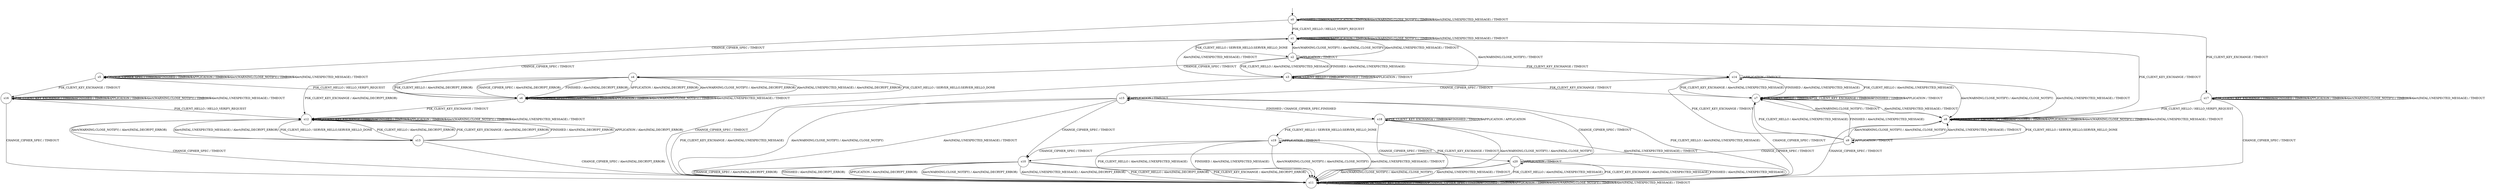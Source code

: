 digraph g {
__start0 [label="" shape="none"];

	s0 [shape="circle" label="s0"];
	s1 [shape="circle" label="s1"];
	s2 [shape="circle" label="s2"];
	s3 [shape="circle" label="s3"];
	s4 [shape="circle" label="s4"];
	s5 [shape="circle" label="s5"];
	s6 [shape="circle" label="s6"];
	s7 [shape="circle" label="s7"];
	s8 [shape="circle" label="s8"];
	s9 [shape="circle" label="s9"];
	s10 [shape="circle" label="s10"];
	s11 [shape="circle" label="s11"];
	s12 [shape="circle" label="s12"];
	s13 [shape="circle" label="s13"];
	s14 [shape="circle" label="s14"];
	s15 [shape="circle" label="s15"];
	s16 [shape="circle" label="s16"];
	s17 [shape="circle" label="s17"];
	s18 [shape="circle" label="s18"];
	s19 [shape="circle" label="s19"];
	s20 [shape="circle" label="s20"];
	s0 -> s1 [label="PSK_CLIENT_HELLO / HELLO_VERIFY_REQUEST"];
	s0 -> s17 [label="PSK_CLIENT_KEY_EXCHANGE / TIMEOUT"];
	s0 -> s5 [label="CHANGE_CIPHER_SPEC / TIMEOUT"];
	s0 -> s0 [label="FINISHED / TIMEOUT"];
	s0 -> s0 [label="APPLICATION / TIMEOUT"];
	s0 -> s0 [label="Alert(WARNING,CLOSE_NOTIFY) / TIMEOUT"];
	s0 -> s0 [label="Alert(FATAL,UNEXPECTED_MESSAGE) / TIMEOUT"];
	s1 -> s2 [label="PSK_CLIENT_HELLO / SERVER_HELLO,SERVER_HELLO_DONE"];
	s1 -> s8 [label="PSK_CLIENT_KEY_EXCHANGE / TIMEOUT"];
	s1 -> s6 [label="CHANGE_CIPHER_SPEC / TIMEOUT"];
	s1 -> s1 [label="FINISHED / TIMEOUT"];
	s1 -> s1 [label="APPLICATION / TIMEOUT"];
	s1 -> s1 [label="Alert(WARNING,CLOSE_NOTIFY) / TIMEOUT"];
	s1 -> s1 [label="Alert(FATAL,UNEXPECTED_MESSAGE) / TIMEOUT"];
	s2 -> s3 [label="PSK_CLIENT_HELLO / Alert(FATAL,UNEXPECTED_MESSAGE)"];
	s2 -> s14 [label="PSK_CLIENT_KEY_EXCHANGE / TIMEOUT"];
	s2 -> s4 [label="CHANGE_CIPHER_SPEC / TIMEOUT"];
	s2 -> s3 [label="FINISHED / Alert(FATAL,UNEXPECTED_MESSAGE)"];
	s2 -> s2 [label="APPLICATION / TIMEOUT"];
	s2 -> s1 [label="Alert(WARNING,CLOSE_NOTIFY) / Alert(FATAL,CLOSE_NOTIFY)"];
	s2 -> s1 [label="Alert(FATAL,UNEXPECTED_MESSAGE) / TIMEOUT"];
	s3 -> s3 [label="PSK_CLIENT_HELLO / TIMEOUT"];
	s3 -> s7 [label="PSK_CLIENT_KEY_EXCHANGE / TIMEOUT"];
	s3 -> s11 [label="CHANGE_CIPHER_SPEC / TIMEOUT"];
	s3 -> s3 [label="FINISHED / TIMEOUT"];
	s3 -> s3 [label="APPLICATION / TIMEOUT"];
	s3 -> s1 [label="Alert(WARNING,CLOSE_NOTIFY) / TIMEOUT"];
	s3 -> s1 [label="Alert(FATAL,UNEXPECTED_MESSAGE) / TIMEOUT"];
	s4 -> s6 [label="PSK_CLIENT_HELLO / Alert(FATAL,DECRYPT_ERROR)"];
	s4 -> s12 [label="PSK_CLIENT_KEY_EXCHANGE / Alert(FATAL,DECRYPT_ERROR)"];
	s4 -> s6 [label="CHANGE_CIPHER_SPEC / Alert(FATAL,DECRYPT_ERROR)"];
	s4 -> s6 [label="FINISHED / Alert(FATAL,DECRYPT_ERROR)"];
	s4 -> s6 [label="APPLICATION / Alert(FATAL,DECRYPT_ERROR)"];
	s4 -> s6 [label="Alert(WARNING,CLOSE_NOTIFY) / Alert(FATAL,DECRYPT_ERROR)"];
	s4 -> s6 [label="Alert(FATAL,UNEXPECTED_MESSAGE) / Alert(FATAL,DECRYPT_ERROR)"];
	s5 -> s6 [label="PSK_CLIENT_HELLO / HELLO_VERIFY_REQUEST"];
	s5 -> s16 [label="PSK_CLIENT_KEY_EXCHANGE / TIMEOUT"];
	s5 -> s5 [label="CHANGE_CIPHER_SPEC / TIMEOUT"];
	s5 -> s5 [label="FINISHED / TIMEOUT"];
	s5 -> s5 [label="APPLICATION / TIMEOUT"];
	s5 -> s5 [label="Alert(WARNING,CLOSE_NOTIFY) / TIMEOUT"];
	s5 -> s5 [label="Alert(FATAL,UNEXPECTED_MESSAGE) / TIMEOUT"];
	s6 -> s4 [label="PSK_CLIENT_HELLO / SERVER_HELLO,SERVER_HELLO_DONE"];
	s6 -> s12 [label="PSK_CLIENT_KEY_EXCHANGE / TIMEOUT"];
	s6 -> s6 [label="CHANGE_CIPHER_SPEC / TIMEOUT"];
	s6 -> s6 [label="FINISHED / TIMEOUT"];
	s6 -> s6 [label="APPLICATION / TIMEOUT"];
	s6 -> s6 [label="Alert(WARNING,CLOSE_NOTIFY) / TIMEOUT"];
	s6 -> s6 [label="Alert(FATAL,UNEXPECTED_MESSAGE) / TIMEOUT"];
	s7 -> s7 [label="PSK_CLIENT_HELLO / TIMEOUT"];
	s7 -> s7 [label="PSK_CLIENT_KEY_EXCHANGE / TIMEOUT"];
	s7 -> s11 [label="CHANGE_CIPHER_SPEC / TIMEOUT"];
	s7 -> s7 [label="FINISHED / TIMEOUT"];
	s7 -> s7 [label="APPLICATION / TIMEOUT"];
	s7 -> s8 [label="Alert(WARNING,CLOSE_NOTIFY) / TIMEOUT"];
	s7 -> s8 [label="Alert(FATAL,UNEXPECTED_MESSAGE) / TIMEOUT"];
	s8 -> s9 [label="PSK_CLIENT_HELLO / SERVER_HELLO,SERVER_HELLO_DONE"];
	s8 -> s8 [label="PSK_CLIENT_KEY_EXCHANGE / TIMEOUT"];
	s8 -> s11 [label="CHANGE_CIPHER_SPEC / TIMEOUT"];
	s8 -> s8 [label="FINISHED / TIMEOUT"];
	s8 -> s8 [label="APPLICATION / TIMEOUT"];
	s8 -> s8 [label="Alert(WARNING,CLOSE_NOTIFY) / TIMEOUT"];
	s8 -> s8 [label="Alert(FATAL,UNEXPECTED_MESSAGE) / TIMEOUT"];
	s9 -> s7 [label="PSK_CLIENT_HELLO / Alert(FATAL,UNEXPECTED_MESSAGE)"];
	s9 -> s14 [label="PSK_CLIENT_KEY_EXCHANGE / TIMEOUT"];
	s9 -> s10 [label="CHANGE_CIPHER_SPEC / TIMEOUT"];
	s9 -> s7 [label="FINISHED / Alert(FATAL,UNEXPECTED_MESSAGE)"];
	s9 -> s9 [label="APPLICATION / TIMEOUT"];
	s9 -> s8 [label="Alert(WARNING,CLOSE_NOTIFY) / Alert(FATAL,CLOSE_NOTIFY)"];
	s9 -> s8 [label="Alert(FATAL,UNEXPECTED_MESSAGE) / TIMEOUT"];
	s10 -> s11 [label="PSK_CLIENT_HELLO / Alert(FATAL,DECRYPT_ERROR)"];
	s10 -> s11 [label="PSK_CLIENT_KEY_EXCHANGE / Alert(FATAL,DECRYPT_ERROR)"];
	s10 -> s11 [label="CHANGE_CIPHER_SPEC / Alert(FATAL,DECRYPT_ERROR)"];
	s10 -> s11 [label="FINISHED / Alert(FATAL,DECRYPT_ERROR)"];
	s10 -> s11 [label="APPLICATION / Alert(FATAL,DECRYPT_ERROR)"];
	s10 -> s11 [label="Alert(WARNING,CLOSE_NOTIFY) / Alert(FATAL,DECRYPT_ERROR)"];
	s10 -> s11 [label="Alert(FATAL,UNEXPECTED_MESSAGE) / Alert(FATAL,DECRYPT_ERROR)"];
	s11 -> s11 [label="PSK_CLIENT_HELLO / TIMEOUT"];
	s11 -> s11 [label="PSK_CLIENT_KEY_EXCHANGE / TIMEOUT"];
	s11 -> s11 [label="CHANGE_CIPHER_SPEC / TIMEOUT"];
	s11 -> s11 [label="FINISHED / TIMEOUT"];
	s11 -> s11 [label="APPLICATION / TIMEOUT"];
	s11 -> s11 [label="Alert(WARNING,CLOSE_NOTIFY) / TIMEOUT"];
	s11 -> s11 [label="Alert(FATAL,UNEXPECTED_MESSAGE) / TIMEOUT"];
	s12 -> s13 [label="PSK_CLIENT_HELLO / SERVER_HELLO,SERVER_HELLO_DONE"];
	s12 -> s12 [label="PSK_CLIENT_KEY_EXCHANGE / TIMEOUT"];
	s12 -> s11 [label="CHANGE_CIPHER_SPEC / TIMEOUT"];
	s12 -> s12 [label="FINISHED / TIMEOUT"];
	s12 -> s12 [label="APPLICATION / TIMEOUT"];
	s12 -> s12 [label="Alert(WARNING,CLOSE_NOTIFY) / TIMEOUT"];
	s12 -> s12 [label="Alert(FATAL,UNEXPECTED_MESSAGE) / TIMEOUT"];
	s13 -> s12 [label="PSK_CLIENT_HELLO / Alert(FATAL,DECRYPT_ERROR)"];
	s13 -> s12 [label="PSK_CLIENT_KEY_EXCHANGE / Alert(FATAL,DECRYPT_ERROR)"];
	s13 -> s11 [label="CHANGE_CIPHER_SPEC / Alert(FATAL,DECRYPT_ERROR)"];
	s13 -> s12 [label="FINISHED / Alert(FATAL,DECRYPT_ERROR)"];
	s13 -> s12 [label="APPLICATION / Alert(FATAL,DECRYPT_ERROR)"];
	s13 -> s12 [label="Alert(WARNING,CLOSE_NOTIFY) / Alert(FATAL,DECRYPT_ERROR)"];
	s13 -> s12 [label="Alert(FATAL,UNEXPECTED_MESSAGE) / Alert(FATAL,DECRYPT_ERROR)"];
	s14 -> s7 [label="PSK_CLIENT_HELLO / Alert(FATAL,UNEXPECTED_MESSAGE)"];
	s14 -> s7 [label="PSK_CLIENT_KEY_EXCHANGE / Alert(FATAL,UNEXPECTED_MESSAGE)"];
	s14 -> s15 [label="CHANGE_CIPHER_SPEC / TIMEOUT"];
	s14 -> s7 [label="FINISHED / Alert(FATAL,UNEXPECTED_MESSAGE)"];
	s14 -> s14 [label="APPLICATION / TIMEOUT"];
	s14 -> s8 [label="Alert(WARNING,CLOSE_NOTIFY) / Alert(FATAL,CLOSE_NOTIFY)"];
	s14 -> s8 [label="Alert(FATAL,UNEXPECTED_MESSAGE) / TIMEOUT"];
	s15 -> s11 [label="PSK_CLIENT_HELLO / Alert(FATAL,UNEXPECTED_MESSAGE)"];
	s15 -> s11 [label="PSK_CLIENT_KEY_EXCHANGE / Alert(FATAL,UNEXPECTED_MESSAGE)"];
	s15 -> s10 [label="CHANGE_CIPHER_SPEC / TIMEOUT"];
	s15 -> s18 [label="FINISHED / CHANGE_CIPHER_SPEC,FINISHED"];
	s15 -> s15 [label="APPLICATION / TIMEOUT"];
	s15 -> s11 [label="Alert(WARNING,CLOSE_NOTIFY) / Alert(FATAL,CLOSE_NOTIFY)"];
	s15 -> s11 [label="Alert(FATAL,UNEXPECTED_MESSAGE) / TIMEOUT"];
	s16 -> s12 [label="PSK_CLIENT_HELLO / HELLO_VERIFY_REQUEST"];
	s16 -> s16 [label="PSK_CLIENT_KEY_EXCHANGE / TIMEOUT"];
	s16 -> s11 [label="CHANGE_CIPHER_SPEC / TIMEOUT"];
	s16 -> s16 [label="FINISHED / TIMEOUT"];
	s16 -> s16 [label="APPLICATION / TIMEOUT"];
	s16 -> s16 [label="Alert(WARNING,CLOSE_NOTIFY) / TIMEOUT"];
	s16 -> s16 [label="Alert(FATAL,UNEXPECTED_MESSAGE) / TIMEOUT"];
	s17 -> s8 [label="PSK_CLIENT_HELLO / HELLO_VERIFY_REQUEST"];
	s17 -> s17 [label="PSK_CLIENT_KEY_EXCHANGE / TIMEOUT"];
	s17 -> s11 [label="CHANGE_CIPHER_SPEC / TIMEOUT"];
	s17 -> s17 [label="FINISHED / TIMEOUT"];
	s17 -> s17 [label="APPLICATION / TIMEOUT"];
	s17 -> s17 [label="Alert(WARNING,CLOSE_NOTIFY) / TIMEOUT"];
	s17 -> s17 [label="Alert(FATAL,UNEXPECTED_MESSAGE) / TIMEOUT"];
	s18 -> s19 [label="PSK_CLIENT_HELLO / SERVER_HELLO,SERVER_HELLO_DONE"];
	s18 -> s18 [label="PSK_CLIENT_KEY_EXCHANGE / TIMEOUT"];
	s18 -> s11 [label="CHANGE_CIPHER_SPEC / TIMEOUT"];
	s18 -> s18 [label="FINISHED / TIMEOUT"];
	s18 -> s18 [label="APPLICATION / APPLICATION"];
	s18 -> s11 [label="Alert(WARNING,CLOSE_NOTIFY) / Alert(FATAL,CLOSE_NOTIFY)"];
	s18 -> s11 [label="Alert(FATAL,UNEXPECTED_MESSAGE) / TIMEOUT"];
	s19 -> s11 [label="PSK_CLIENT_HELLO / Alert(FATAL,UNEXPECTED_MESSAGE)"];
	s19 -> s20 [label="PSK_CLIENT_KEY_EXCHANGE / TIMEOUT"];
	s19 -> s10 [label="CHANGE_CIPHER_SPEC / TIMEOUT"];
	s19 -> s11 [label="FINISHED / Alert(FATAL,UNEXPECTED_MESSAGE)"];
	s19 -> s19 [label="APPLICATION / TIMEOUT"];
	s19 -> s11 [label="Alert(WARNING,CLOSE_NOTIFY) / Alert(FATAL,CLOSE_NOTIFY)"];
	s19 -> s11 [label="Alert(FATAL,UNEXPECTED_MESSAGE) / TIMEOUT"];
	s20 -> s11 [label="PSK_CLIENT_HELLO / Alert(FATAL,UNEXPECTED_MESSAGE)"];
	s20 -> s11 [label="PSK_CLIENT_KEY_EXCHANGE / Alert(FATAL,UNEXPECTED_MESSAGE)"];
	s20 -> s15 [label="CHANGE_CIPHER_SPEC / TIMEOUT"];
	s20 -> s11 [label="FINISHED / Alert(FATAL,UNEXPECTED_MESSAGE)"];
	s20 -> s20 [label="APPLICATION / TIMEOUT"];
	s20 -> s11 [label="Alert(WARNING,CLOSE_NOTIFY) / Alert(FATAL,CLOSE_NOTIFY)"];
	s20 -> s11 [label="Alert(FATAL,UNEXPECTED_MESSAGE) / TIMEOUT"];

__start0 -> s0;
}
